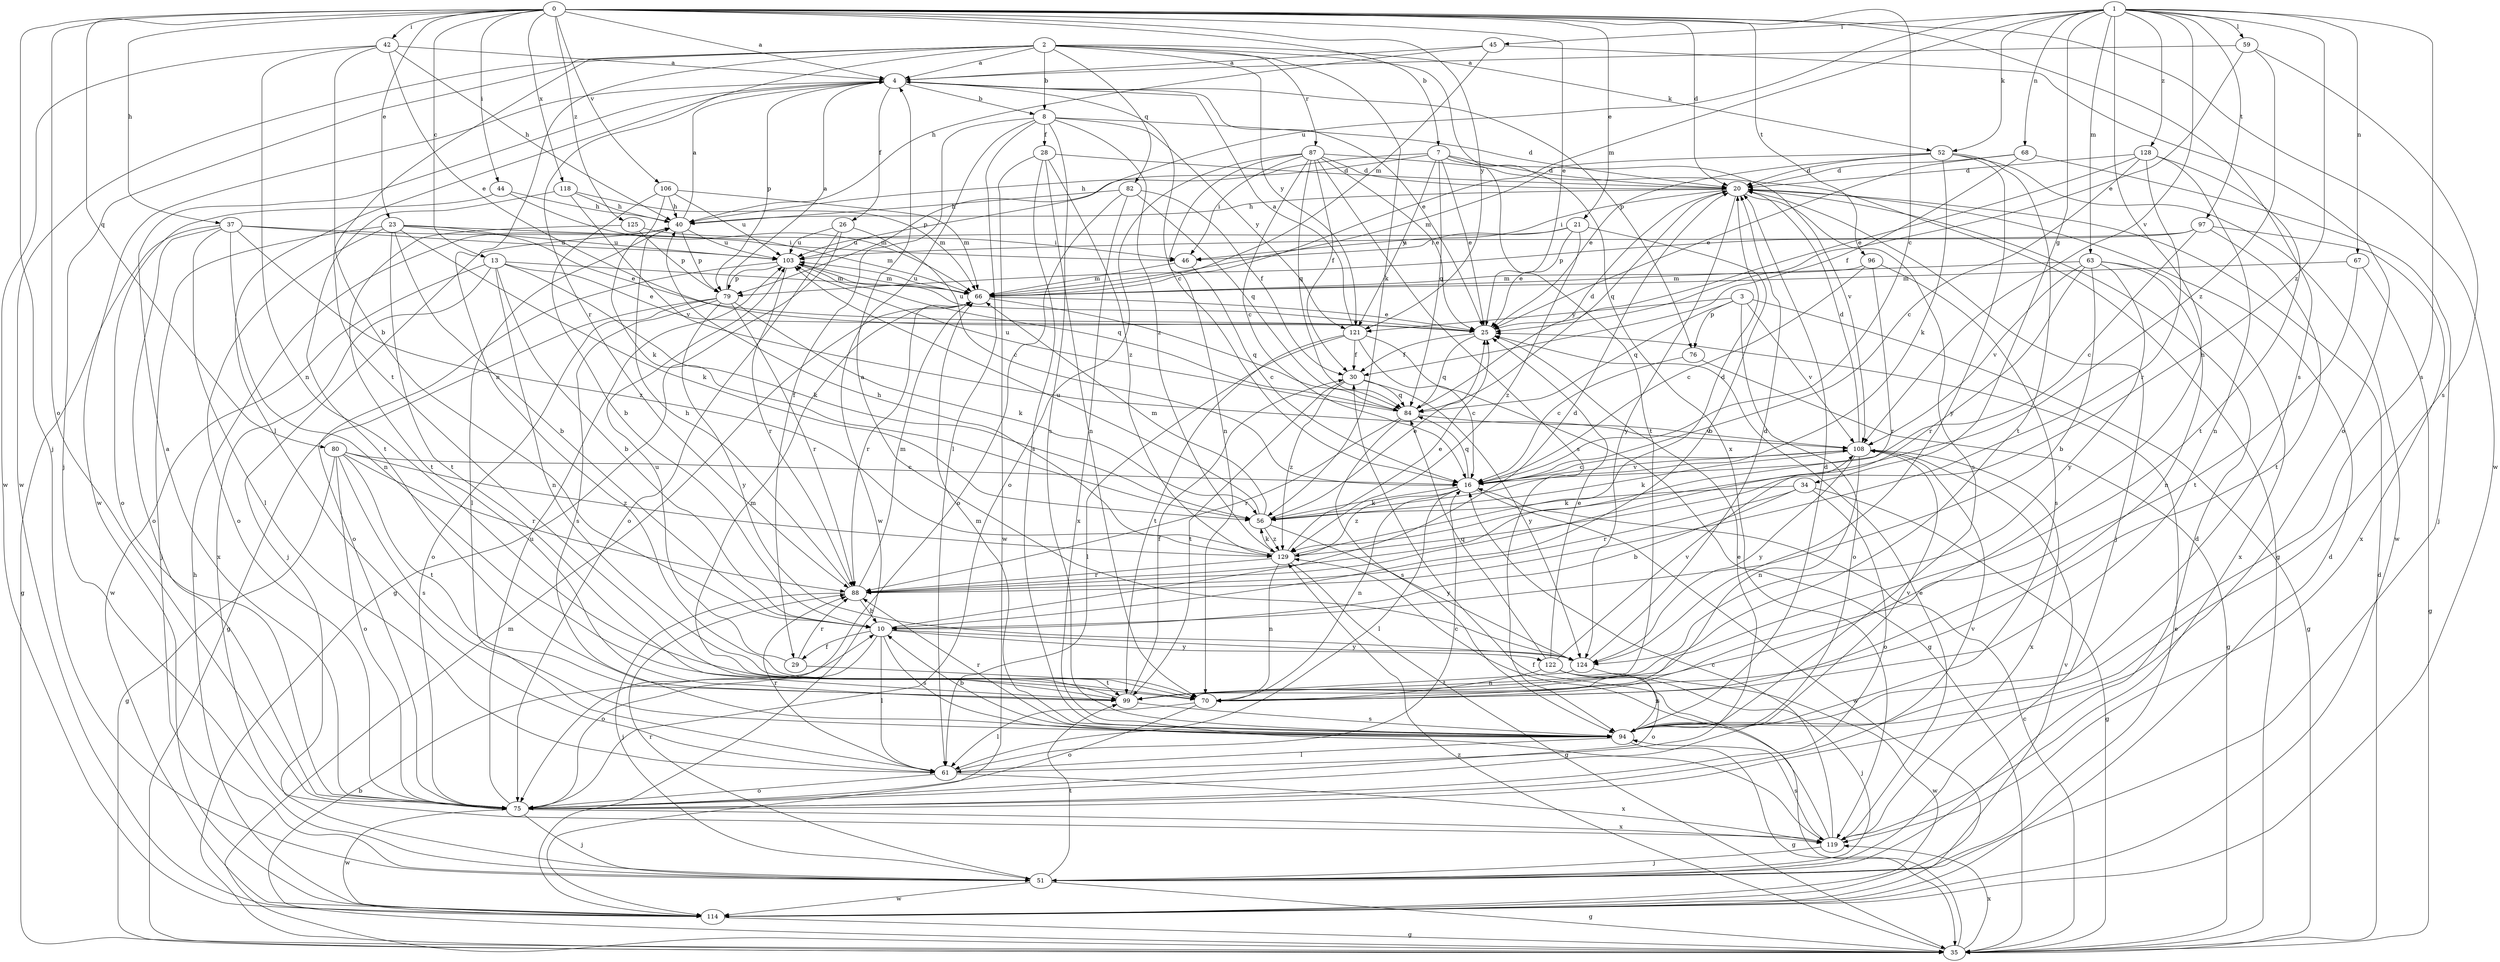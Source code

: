 strict digraph  {
0;
1;
2;
3;
4;
7;
8;
10;
13;
16;
20;
21;
23;
25;
26;
28;
29;
30;
34;
35;
37;
40;
42;
44;
45;
46;
51;
52;
56;
59;
61;
63;
66;
67;
68;
70;
75;
76;
79;
80;
82;
84;
87;
88;
94;
96;
97;
99;
103;
106;
108;
114;
118;
119;
121;
122;
124;
125;
128;
129;
0 -> 4  [label=a];
0 -> 7  [label=b];
0 -> 13  [label=c];
0 -> 16  [label=c];
0 -> 20  [label=d];
0 -> 21  [label=e];
0 -> 23  [label=e];
0 -> 25  [label=e];
0 -> 37  [label=h];
0 -> 42  [label=i];
0 -> 44  [label=i];
0 -> 51  [label=j];
0 -> 75  [label=o];
0 -> 80  [label=q];
0 -> 94  [label=s];
0 -> 96  [label=t];
0 -> 106  [label=v];
0 -> 114  [label=w];
0 -> 118  [label=x];
0 -> 121  [label=y];
0 -> 125  [label=z];
1 -> 34  [label=g];
1 -> 45  [label=i];
1 -> 52  [label=k];
1 -> 59  [label=l];
1 -> 63  [label=m];
1 -> 66  [label=m];
1 -> 67  [label=n];
1 -> 68  [label=n];
1 -> 70  [label=n];
1 -> 94  [label=s];
1 -> 97  [label=t];
1 -> 103  [label=u];
1 -> 108  [label=v];
1 -> 128  [label=z];
1 -> 129  [label=z];
2 -> 4  [label=a];
2 -> 8  [label=b];
2 -> 51  [label=j];
2 -> 52  [label=k];
2 -> 56  [label=k];
2 -> 70  [label=n];
2 -> 82  [label=q];
2 -> 87  [label=r];
2 -> 88  [label=r];
2 -> 99  [label=t];
2 -> 114  [label=w];
2 -> 119  [label=x];
2 -> 121  [label=y];
3 -> 35  [label=g];
3 -> 75  [label=o];
3 -> 76  [label=p];
3 -> 84  [label=q];
3 -> 108  [label=v];
3 -> 121  [label=y];
4 -> 8  [label=b];
4 -> 16  [label=c];
4 -> 25  [label=e];
4 -> 26  [label=f];
4 -> 61  [label=l];
4 -> 76  [label=p];
4 -> 79  [label=p];
4 -> 114  [label=w];
7 -> 20  [label=d];
7 -> 25  [label=e];
7 -> 40  [label=h];
7 -> 79  [label=p];
7 -> 84  [label=q];
7 -> 99  [label=t];
7 -> 108  [label=v];
7 -> 121  [label=y];
8 -> 20  [label=d];
8 -> 28  [label=f];
8 -> 29  [label=f];
8 -> 61  [label=l];
8 -> 94  [label=s];
8 -> 114  [label=w];
8 -> 121  [label=y];
8 -> 129  [label=z];
10 -> 20  [label=d];
10 -> 29  [label=f];
10 -> 61  [label=l];
10 -> 75  [label=o];
10 -> 94  [label=s];
10 -> 122  [label=y];
10 -> 124  [label=y];
13 -> 10  [label=b];
13 -> 25  [label=e];
13 -> 56  [label=k];
13 -> 66  [label=m];
13 -> 70  [label=n];
13 -> 114  [label=w];
13 -> 119  [label=x];
16 -> 56  [label=k];
16 -> 61  [label=l];
16 -> 70  [label=n];
16 -> 84  [label=q];
16 -> 108  [label=v];
16 -> 114  [label=w];
16 -> 129  [label=z];
20 -> 40  [label=h];
20 -> 46  [label=i];
20 -> 51  [label=j];
20 -> 84  [label=q];
20 -> 94  [label=s];
20 -> 124  [label=y];
21 -> 10  [label=b];
21 -> 25  [label=e];
21 -> 46  [label=i];
21 -> 103  [label=u];
21 -> 129  [label=z];
23 -> 10  [label=b];
23 -> 25  [label=e];
23 -> 51  [label=j];
23 -> 56  [label=k];
23 -> 66  [label=m];
23 -> 75  [label=o];
23 -> 99  [label=t];
23 -> 103  [label=u];
25 -> 30  [label=f];
25 -> 84  [label=q];
25 -> 103  [label=u];
26 -> 16  [label=c];
26 -> 35  [label=g];
26 -> 75  [label=o];
26 -> 103  [label=u];
28 -> 20  [label=d];
28 -> 70  [label=n];
28 -> 94  [label=s];
28 -> 114  [label=w];
28 -> 129  [label=z];
29 -> 88  [label=r];
29 -> 99  [label=t];
29 -> 103  [label=u];
30 -> 84  [label=q];
30 -> 99  [label=t];
30 -> 124  [label=y];
30 -> 129  [label=z];
34 -> 10  [label=b];
34 -> 35  [label=g];
34 -> 56  [label=k];
34 -> 75  [label=o];
34 -> 88  [label=r];
35 -> 10  [label=b];
35 -> 16  [label=c];
35 -> 20  [label=d];
35 -> 30  [label=f];
35 -> 66  [label=m];
35 -> 119  [label=x];
35 -> 129  [label=z];
37 -> 35  [label=g];
37 -> 46  [label=i];
37 -> 61  [label=l];
37 -> 70  [label=n];
37 -> 75  [label=o];
37 -> 103  [label=u];
37 -> 129  [label=z];
40 -> 4  [label=a];
40 -> 51  [label=j];
40 -> 61  [label=l];
40 -> 79  [label=p];
40 -> 103  [label=u];
42 -> 4  [label=a];
42 -> 10  [label=b];
42 -> 25  [label=e];
42 -> 40  [label=h];
42 -> 70  [label=n];
42 -> 114  [label=w];
44 -> 40  [label=h];
44 -> 66  [label=m];
44 -> 75  [label=o];
45 -> 4  [label=a];
45 -> 40  [label=h];
45 -> 66  [label=m];
45 -> 75  [label=o];
46 -> 16  [label=c];
46 -> 66  [label=m];
51 -> 20  [label=d];
51 -> 35  [label=g];
51 -> 88  [label=r];
51 -> 99  [label=t];
51 -> 108  [label=v];
51 -> 114  [label=w];
52 -> 20  [label=d];
52 -> 25  [label=e];
52 -> 56  [label=k];
52 -> 66  [label=m];
52 -> 99  [label=t];
52 -> 114  [label=w];
52 -> 124  [label=y];
56 -> 25  [label=e];
56 -> 66  [label=m];
56 -> 103  [label=u];
56 -> 124  [label=y];
56 -> 129  [label=z];
59 -> 4  [label=a];
59 -> 25  [label=e];
59 -> 94  [label=s];
59 -> 129  [label=z];
61 -> 16  [label=c];
61 -> 25  [label=e];
61 -> 75  [label=o];
61 -> 88  [label=r];
61 -> 119  [label=x];
63 -> 10  [label=b];
63 -> 66  [label=m];
63 -> 70  [label=n];
63 -> 88  [label=r];
63 -> 108  [label=v];
63 -> 119  [label=x];
63 -> 124  [label=y];
66 -> 25  [label=e];
66 -> 84  [label=q];
66 -> 88  [label=r];
66 -> 103  [label=u];
67 -> 35  [label=g];
67 -> 66  [label=m];
67 -> 99  [label=t];
68 -> 20  [label=d];
68 -> 25  [label=e];
68 -> 30  [label=f];
68 -> 51  [label=j];
70 -> 61  [label=l];
70 -> 75  [label=o];
75 -> 4  [label=a];
75 -> 51  [label=j];
75 -> 103  [label=u];
75 -> 108  [label=v];
75 -> 114  [label=w];
75 -> 119  [label=x];
76 -> 16  [label=c];
76 -> 35  [label=g];
79 -> 4  [label=a];
79 -> 35  [label=g];
79 -> 56  [label=k];
79 -> 75  [label=o];
79 -> 88  [label=r];
79 -> 94  [label=s];
79 -> 124  [label=y];
80 -> 16  [label=c];
80 -> 35  [label=g];
80 -> 75  [label=o];
80 -> 88  [label=r];
80 -> 94  [label=s];
80 -> 99  [label=t];
80 -> 129  [label=z];
82 -> 30  [label=f];
82 -> 40  [label=h];
82 -> 75  [label=o];
82 -> 84  [label=q];
82 -> 119  [label=x];
84 -> 20  [label=d];
84 -> 88  [label=r];
84 -> 94  [label=s];
84 -> 103  [label=u];
84 -> 108  [label=v];
87 -> 16  [label=c];
87 -> 20  [label=d];
87 -> 25  [label=e];
87 -> 30  [label=f];
87 -> 35  [label=g];
87 -> 46  [label=i];
87 -> 70  [label=n];
87 -> 75  [label=o];
87 -> 84  [label=q];
87 -> 94  [label=s];
88 -> 10  [label=b];
88 -> 40  [label=h];
88 -> 51  [label=j];
88 -> 66  [label=m];
94 -> 10  [label=b];
94 -> 20  [label=d];
94 -> 35  [label=g];
94 -> 61  [label=l];
94 -> 66  [label=m];
94 -> 88  [label=r];
94 -> 108  [label=v];
96 -> 16  [label=c];
96 -> 66  [label=m];
96 -> 88  [label=r];
96 -> 94  [label=s];
97 -> 16  [label=c];
97 -> 79  [label=p];
97 -> 99  [label=t];
97 -> 103  [label=u];
97 -> 119  [label=x];
99 -> 30  [label=f];
99 -> 66  [label=m];
99 -> 94  [label=s];
103 -> 66  [label=m];
103 -> 75  [label=o];
103 -> 79  [label=p];
103 -> 84  [label=q];
103 -> 88  [label=r];
106 -> 10  [label=b];
106 -> 40  [label=h];
106 -> 56  [label=k];
106 -> 66  [label=m];
106 -> 103  [label=u];
108 -> 16  [label=c];
108 -> 20  [label=d];
108 -> 56  [label=k];
108 -> 70  [label=n];
108 -> 119  [label=x];
108 -> 124  [label=y];
114 -> 20  [label=d];
114 -> 25  [label=e];
114 -> 35  [label=g];
114 -> 40  [label=h];
118 -> 40  [label=h];
118 -> 66  [label=m];
118 -> 99  [label=t];
118 -> 108  [label=v];
119 -> 16  [label=c];
119 -> 25  [label=e];
119 -> 51  [label=j];
119 -> 94  [label=s];
119 -> 129  [label=z];
121 -> 4  [label=a];
121 -> 16  [label=c];
121 -> 30  [label=f];
121 -> 35  [label=g];
121 -> 61  [label=l];
121 -> 99  [label=t];
122 -> 25  [label=e];
122 -> 51  [label=j];
122 -> 70  [label=n];
122 -> 75  [label=o];
122 -> 84  [label=q];
122 -> 108  [label=v];
122 -> 114  [label=w];
124 -> 4  [label=a];
124 -> 20  [label=d];
124 -> 94  [label=s];
124 -> 99  [label=t];
125 -> 46  [label=i];
125 -> 79  [label=p];
125 -> 99  [label=t];
128 -> 16  [label=c];
128 -> 20  [label=d];
128 -> 25  [label=e];
128 -> 70  [label=n];
128 -> 88  [label=r];
128 -> 99  [label=t];
129 -> 20  [label=d];
129 -> 25  [label=e];
129 -> 35  [label=g];
129 -> 40  [label=h];
129 -> 56  [label=k];
129 -> 70  [label=n];
129 -> 88  [label=r];
}
